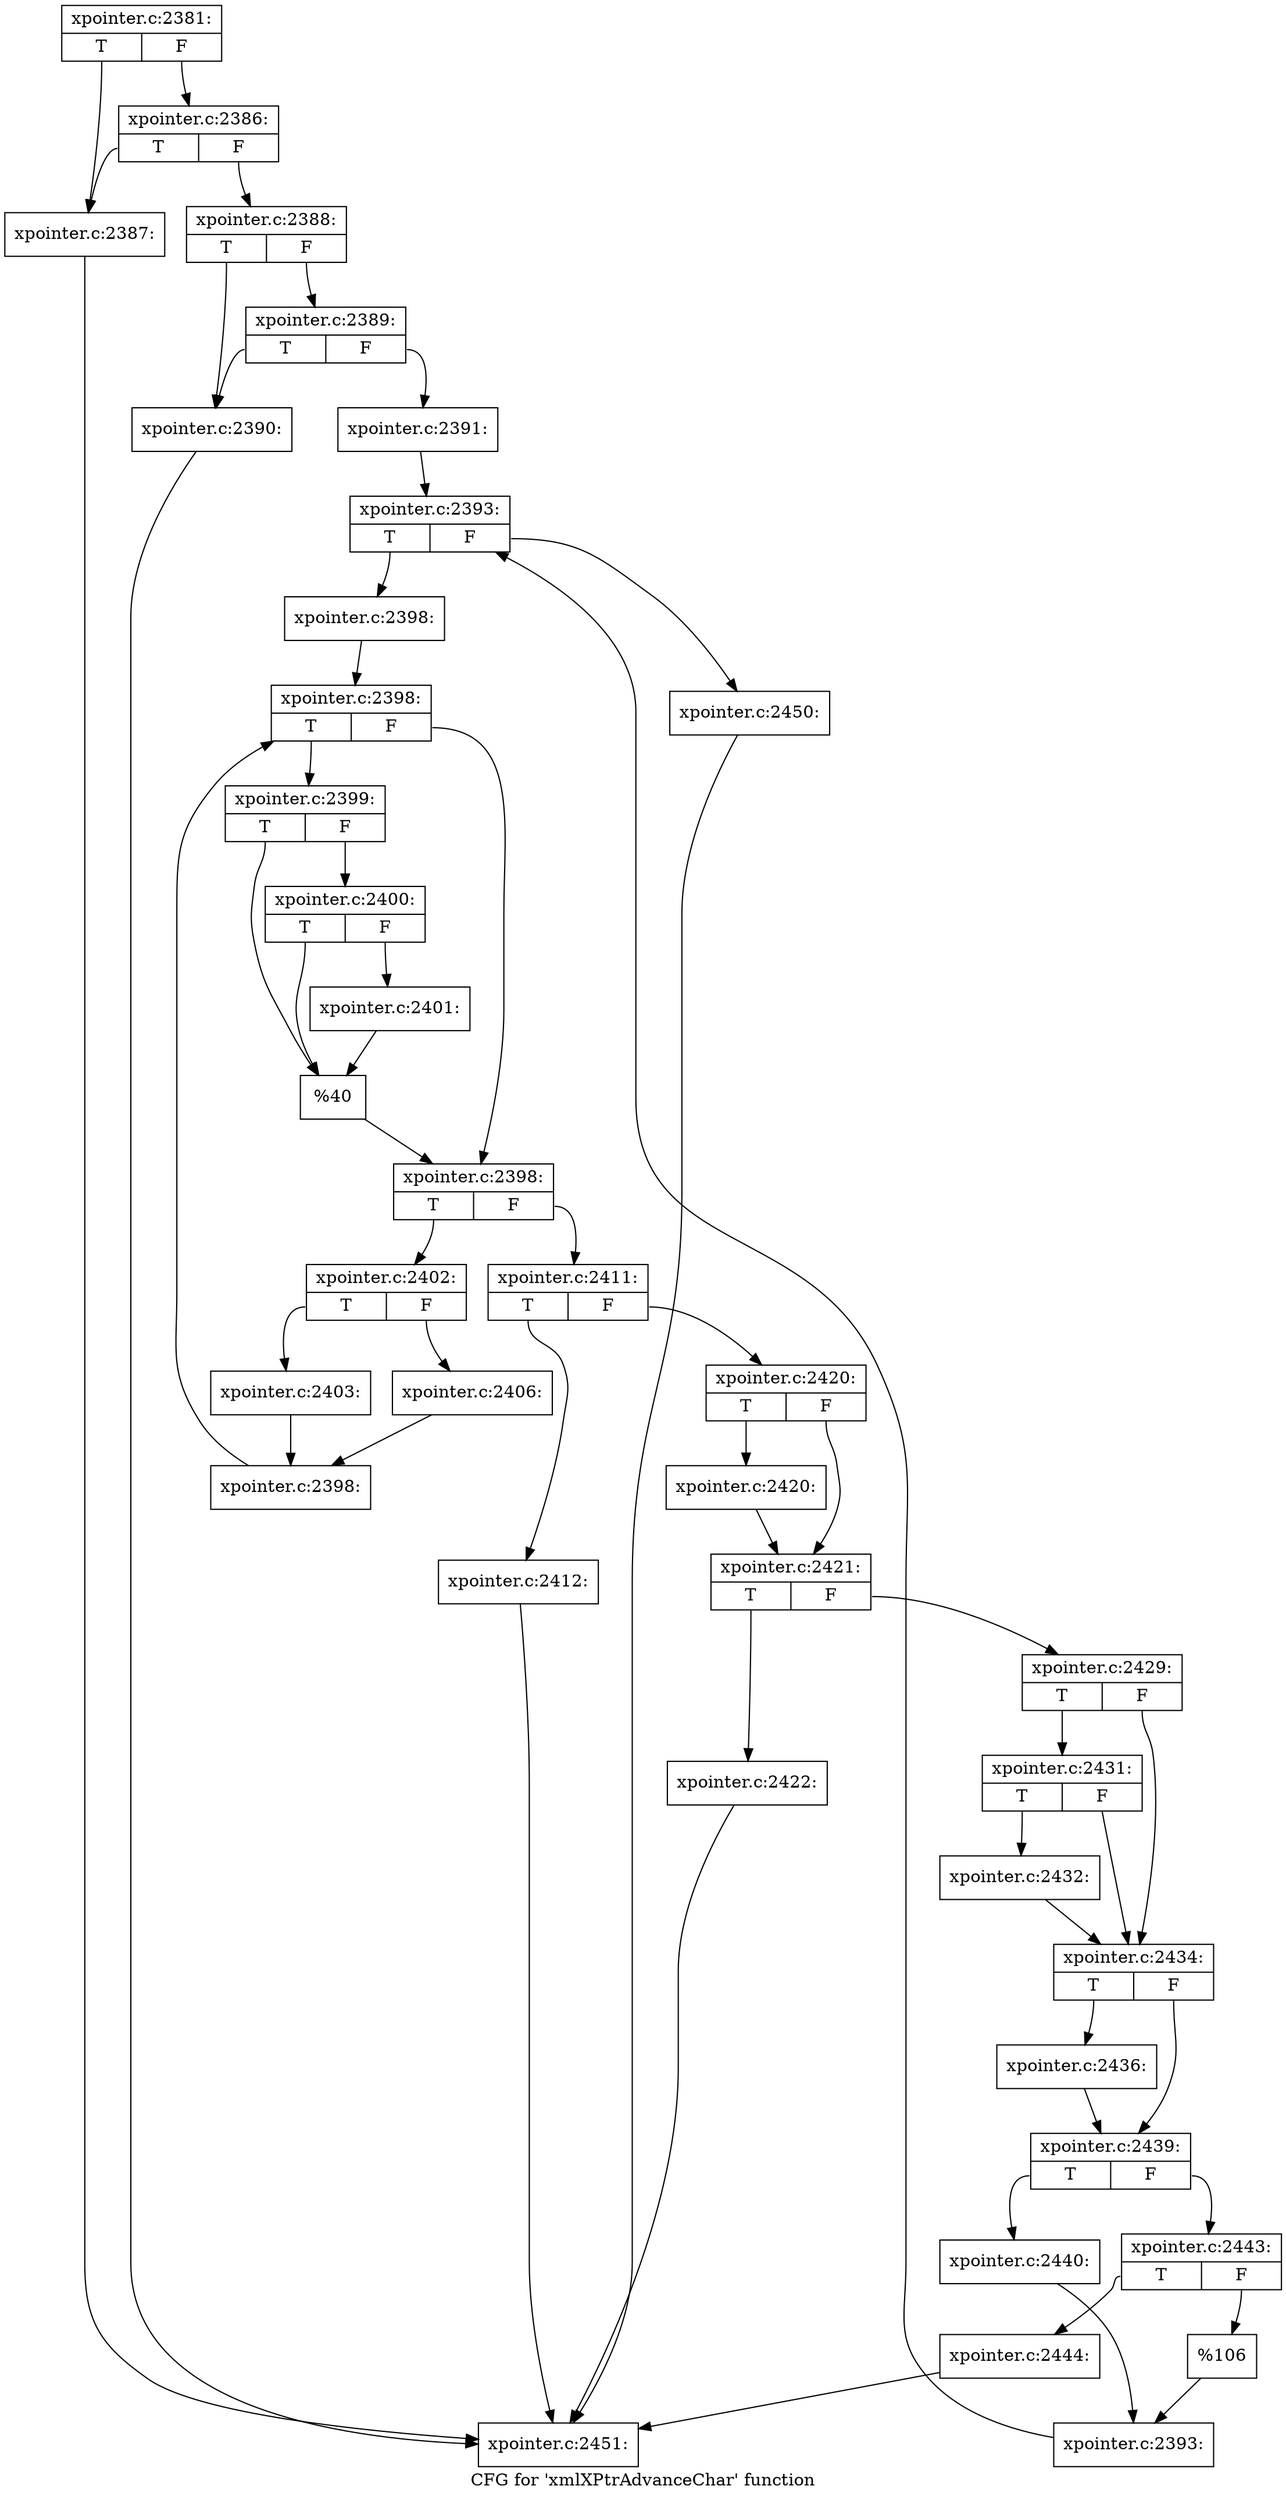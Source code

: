 digraph "CFG for 'xmlXPtrAdvanceChar' function" {
	label="CFG for 'xmlXPtrAdvanceChar' function";

	Node0x529b7d0 [shape=record,label="{xpointer.c:2381:|{<s0>T|<s1>F}}"];
	Node0x529b7d0:s0 -> Node0x529ce10;
	Node0x529b7d0:s1 -> Node0x529ceb0;
	Node0x529ceb0 [shape=record,label="{xpointer.c:2386:|{<s0>T|<s1>F}}"];
	Node0x529ceb0:s0 -> Node0x529ce10;
	Node0x529ceb0:s1 -> Node0x529ce60;
	Node0x529ce10 [shape=record,label="{xpointer.c:2387:}"];
	Node0x529ce10 -> Node0x5297ac0;
	Node0x529ce60 [shape=record,label="{xpointer.c:2388:|{<s0>T|<s1>F}}"];
	Node0x529ce60:s0 -> Node0x529d7d0;
	Node0x529ce60:s1 -> Node0x529d870;
	Node0x529d870 [shape=record,label="{xpointer.c:2389:|{<s0>T|<s1>F}}"];
	Node0x529d870:s0 -> Node0x529d7d0;
	Node0x529d870:s1 -> Node0x529d820;
	Node0x529d7d0 [shape=record,label="{xpointer.c:2390:}"];
	Node0x529d7d0 -> Node0x5297ac0;
	Node0x529d820 [shape=record,label="{xpointer.c:2391:}"];
	Node0x529d820 -> Node0x529e250;
	Node0x529e250 [shape=record,label="{xpointer.c:2393:|{<s0>T|<s1>F}}"];
	Node0x529e250:s0 -> Node0x529e610;
	Node0x529e250:s1 -> Node0x529e470;
	Node0x529e610 [shape=record,label="{xpointer.c:2398:}"];
	Node0x529e610 -> Node0x529e790;
	Node0x529e790 [shape=record,label="{xpointer.c:2398:|{<s0>T|<s1>F}}"];
	Node0x529e790:s0 -> Node0x529e9a0;
	Node0x529e790:s1 -> Node0x529e950;
	Node0x529e9a0 [shape=record,label="{xpointer.c:2399:|{<s0>T|<s1>F}}"];
	Node0x529e9a0:s0 -> Node0x529ec80;
	Node0x529e9a0:s1 -> Node0x529ed20;
	Node0x529ed20 [shape=record,label="{xpointer.c:2400:|{<s0>T|<s1>F}}"];
	Node0x529ed20:s0 -> Node0x529ec80;
	Node0x529ed20:s1 -> Node0x529ecd0;
	Node0x529ecd0 [shape=record,label="{xpointer.c:2401:}"];
	Node0x529ecd0 -> Node0x529ec80;
	Node0x529ec80 [shape=record,label="{%40}"];
	Node0x529ec80 -> Node0x529e950;
	Node0x529e950 [shape=record,label="{xpointer.c:2398:|{<s0>T|<s1>F}}"];
	Node0x529e950:s0 -> Node0x529f3e0;
	Node0x529e950:s1 -> Node0x529e8d0;
	Node0x529f3e0 [shape=record,label="{xpointer.c:2402:|{<s0>T|<s1>F}}"];
	Node0x529f3e0:s0 -> Node0x529fa30;
	Node0x529f3e0:s1 -> Node0x529fad0;
	Node0x529fa30 [shape=record,label="{xpointer.c:2403:}"];
	Node0x529fa30 -> Node0x529fa80;
	Node0x529fad0 [shape=record,label="{xpointer.c:2406:}"];
	Node0x529fad0 -> Node0x529fa80;
	Node0x529fa80 [shape=record,label="{xpointer.c:2398:}"];
	Node0x529fa80 -> Node0x529e790;
	Node0x529e8d0 [shape=record,label="{xpointer.c:2411:|{<s0>T|<s1>F}}"];
	Node0x529e8d0:s0 -> Node0x52a07e0;
	Node0x529e8d0:s1 -> Node0x52a0830;
	Node0x52a07e0 [shape=record,label="{xpointer.c:2412:}"];
	Node0x52a07e0 -> Node0x5297ac0;
	Node0x52a0830 [shape=record,label="{xpointer.c:2420:|{<s0>T|<s1>F}}"];
	Node0x52a0830:s0 -> Node0x52a1100;
	Node0x52a0830:s1 -> Node0x52a1150;
	Node0x52a1100 [shape=record,label="{xpointer.c:2420:}"];
	Node0x52a1100 -> Node0x52a1150;
	Node0x52a1150 [shape=record,label="{xpointer.c:2421:|{<s0>T|<s1>F}}"];
	Node0x52a1150:s0 -> Node0x52a15e0;
	Node0x52a1150:s1 -> Node0x52a1630;
	Node0x52a15e0 [shape=record,label="{xpointer.c:2422:}"];
	Node0x52a15e0 -> Node0x5297ac0;
	Node0x52a1630 [shape=record,label="{xpointer.c:2429:|{<s0>T|<s1>F}}"];
	Node0x52a1630:s0 -> Node0x51fa2d0;
	Node0x52a1630:s1 -> Node0x51fa280;
	Node0x51fa2d0 [shape=record,label="{xpointer.c:2431:|{<s0>T|<s1>F}}"];
	Node0x51fa2d0:s0 -> Node0x51fa230;
	Node0x51fa2d0:s1 -> Node0x51fa280;
	Node0x51fa230 [shape=record,label="{xpointer.c:2432:}"];
	Node0x51fa230 -> Node0x51fa280;
	Node0x51fa280 [shape=record,label="{xpointer.c:2434:|{<s0>T|<s1>F}}"];
	Node0x51fa280:s0 -> Node0x51faf40;
	Node0x51fa280:s1 -> Node0x51faf90;
	Node0x51faf40 [shape=record,label="{xpointer.c:2436:}"];
	Node0x51faf40 -> Node0x51faf90;
	Node0x51faf90 [shape=record,label="{xpointer.c:2439:|{<s0>T|<s1>F}}"];
	Node0x51faf90:s0 -> Node0x51fb890;
	Node0x51faf90:s1 -> Node0x51fb930;
	Node0x51fb890 [shape=record,label="{xpointer.c:2440:}"];
	Node0x51fb890 -> Node0x51fb8e0;
	Node0x51fb930 [shape=record,label="{xpointer.c:2443:|{<s0>T|<s1>F}}"];
	Node0x51fb930:s0 -> Node0x51fc630;
	Node0x51fb930:s1 -> Node0x51fc680;
	Node0x51fc630 [shape=record,label="{xpointer.c:2444:}"];
	Node0x51fc630 -> Node0x5297ac0;
	Node0x51fc680 [shape=record,label="{%106}"];
	Node0x51fc680 -> Node0x51fb8e0;
	Node0x51fb8e0 [shape=record,label="{xpointer.c:2393:}"];
	Node0x51fb8e0 -> Node0x529e250;
	Node0x529e470 [shape=record,label="{xpointer.c:2450:}"];
	Node0x529e470 -> Node0x5297ac0;
	Node0x5297ac0 [shape=record,label="{xpointer.c:2451:}"];
}
